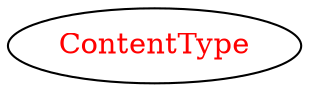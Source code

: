 digraph dependencyGraph {
 concentrate=true;
 ranksep="2.0";
 rankdir="LR"; 
 splines="ortho";
"ContentType" [fontcolor="red"];
}